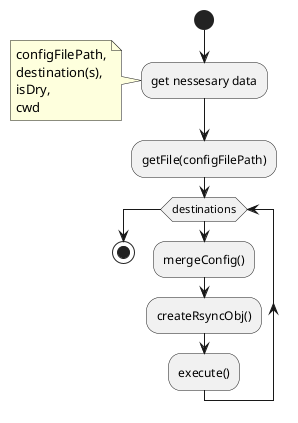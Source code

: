 @startuml
start
:get nessesary data;
note
configFilePath,
destination(s),
isDry,
cwd
end note
:getFile(configFilePath);
while (destinations)
:mergeConfig();
:createRsyncObj();
:execute();
endwhile
stop
@enduml
